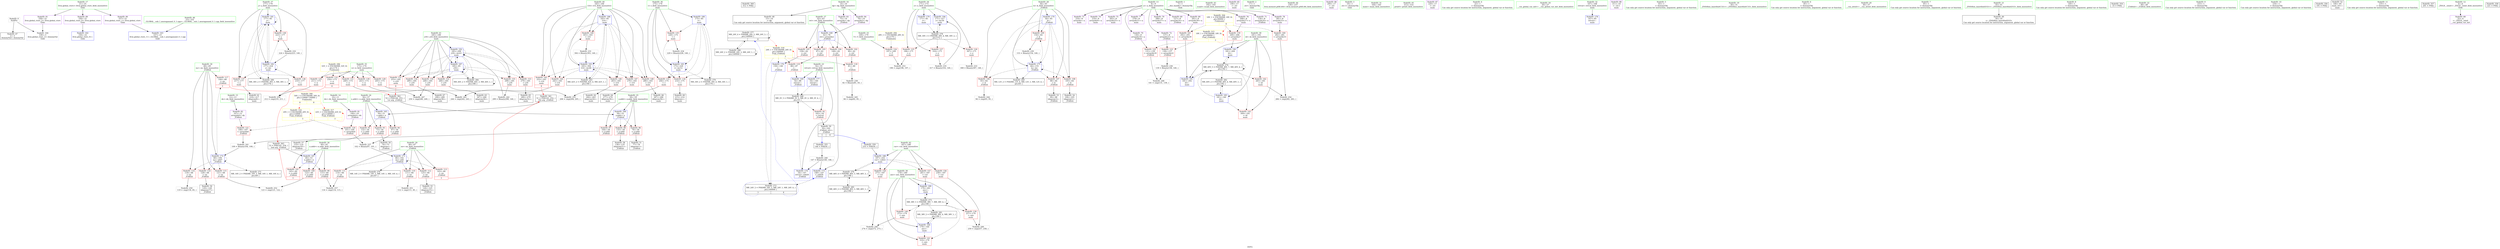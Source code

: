 digraph "SVFG" {
	label="SVFG";

	Node0x559629f77360 [shape=record,color=grey,label="{NodeID: 0\nNullPtr}"];
	Node0x559629f77360 -> Node0x559629f9c930[style=solid];
	Node0x559629f77360 -> Node0x559629fa4910[style=solid];
	Node0x559629fa5640 [shape=record,color=blue,label="{NodeID: 180\n175\<--85\ni\<--\nmain\n}"];
	Node0x559629fa5640 -> Node0x559629fa2f80[style=dashed];
	Node0x559629fa5640 -> Node0x559629fa3050[style=dashed];
	Node0x559629fa5640 -> Node0x559629fa3120[style=dashed];
	Node0x559629fa5640 -> Node0x559629fa58b0[style=dashed];
	Node0x559629fa5640 -> Node0x559629fbc320[style=dashed];
	Node0x559629f9cad0 [shape=record,color=red,label="{NodeID: 97\n104\<--58\n\<--y.addr\n_Z3dfsiii\n}"];
	Node0x559629f9cad0 -> Node0x559629faa2a0[style=solid];
	Node0x559629f7b2f0 [shape=record,color=green,label="{NodeID: 14\n10\<--11\ndx\<--dx_field_insensitive\nGlob }"];
	Node0x559629f7b2f0 -> Node0x559629f9f4f0[style=solid];
	Node0x559629fd6000 [shape=record,color=black,label="{NodeID: 360\n312 = PHI()\n}"];
	Node0x559629fbb920 [shape=record,color=black,label="{NodeID: 277\nMR_24V_4 = PHI(MR_24V_5, MR_24V_3, )\npts\{160000 \}\n|{|<s2>8}}"];
	Node0x559629fbb920 -> Node0x559629fbb920[style=dashed];
	Node0x559629fbb920 -> Node0x559629fbe620[style=dashed];
	Node0x559629fbb920:s2 -> Node0x559629fc29a0[style=dashed,color=red];
	Node0x559629fa02f0 [shape=record,color=blue,label="{NodeID: 194\n171\<--317\nz\<--inc50\nmain\n}"];
	Node0x559629fa02f0 -> Node0x559629fbbe20[style=dashed];
	Node0x559629f9d630 [shape=record,color=red,label="{NodeID: 111\n114\<--66\n\<--nx\n_Z3dfsiii\n}"];
	Node0x559629f9d630 -> Node0x559629fa1aa0[style=solid];
	Node0x559629f9ba40 [shape=record,color=green,label="{NodeID: 28\n64\<--65\nk\<--k_field_insensitive\n_Z3dfsiii\n}"];
	Node0x559629f9ba40 -> Node0x559629f9d220[style=solid];
	Node0x559629f9ba40 -> Node0x559629f9d2f0[style=solid];
	Node0x559629f9ba40 -> Node0x559629f9d3c0[style=solid];
	Node0x559629f9ba40 -> Node0x559629f9d490[style=solid];
	Node0x559629f9ba40 -> Node0x559629fa4e20[style=solid];
	Node0x559629f9ba40 -> Node0x559629fa5230[style=solid];
	Node0x559629fa2900 [shape=record,color=red,label="{NodeID: 125\n196\<--171\n\<--z\nmain\n}"];
	Node0x559629fa2900 -> Node0x559629fa14a0[style=solid];
	Node0x559629f9c520 [shape=record,color=green,label="{NodeID: 42\n187\<--188\ncur\<--cur_field_insensitive\nmain\n}"];
	Node0x559629f9c520 -> Node0x559629fa4230[style=solid];
	Node0x559629f9c520 -> Node0x559629fa4300[style=solid];
	Node0x559629f9c520 -> Node0x559629fa43d0[style=solid];
	Node0x559629f9c520 -> Node0x559629fa5cc0[style=solid];
	Node0x559629fa3460 [shape=record,color=red,label="{NodeID: 139\n257\<--179\n\<--ans\nmain\n}"];
	Node0x559629fa3460 -> Node0x559629faaea0[style=solid];
	Node0x559629f9e0a0 [shape=record,color=black,label="{NodeID: 56\n129\<--128\nidxprom17\<--\n_Z3dfsiii\n}"];
	Node0x559629fa9b20 [shape=record,color=grey,label="{NodeID: 236\n139 = Binary(138, 140, )\n}"];
	Node0x559629fa9b20 -> Node0x559629faad20[style=solid];
	Node0x559629fa3fc0 [shape=record,color=red,label="{NodeID: 153\n279\<--185\n\<--j18\nmain\n}"];
	Node0x559629fa3fc0 -> Node0x559629f9e7f0[style=solid];
	Node0x559629f9ec00 [shape=record,color=purple,label="{NodeID: 70\n130\<--8\narrayidx18\<--a\n_Z3dfsiii\n}"];
	Node0x559629f9ec00 -> Node0x559629fa2690[style=solid];
	Node0x559629fab020 [shape=record,color=grey,label="{NodeID: 250\n119 = cmp(118, 85, )\n}"];
	Node0x559629fa4bb0 [shape=record,color=blue,label="{NodeID: 167\n60\<--53\nn.addr\<--n\n_Z3dfsiii\n}"];
	Node0x559629fa4bb0 -> Node0x559629f9cc70[style=dashed];
	Node0x559629fa4bb0 -> Node0x559629f9cd40[style=dashed];
	Node0x559629fa4bb0 -> Node0x559629f9ce10[style=dashed];
	Node0x559629f9f760 [shape=record,color=purple,label="{NodeID: 84\n78\<--14\narrayidx2\<--dp\n_Z3dfsiii\n}"];
	Node0x559629f9f760 -> Node0x559629fa4c80[style=solid];
	Node0x559629f7afd0 [shape=record,color=green,label="{NodeID: 1\n7\<--1\n__dso_handle\<--dummyObj\nGlob }"];
	Node0x559629fa5710 [shape=record,color=blue,label="{NodeID: 181\n177\<--85\nj\<--\nmain\n}"];
	Node0x559629fa5710 -> Node0x559629fa31f0[style=dashed];
	Node0x559629fa5710 -> Node0x559629fa32c0[style=dashed];
	Node0x559629fa5710 -> Node0x559629fa3390[style=dashed];
	Node0x559629fa5710 -> Node0x559629fa5710[style=dashed];
	Node0x559629fa5710 -> Node0x559629fa57e0[style=dashed];
	Node0x559629fa5710 -> Node0x559629fbc820[style=dashed];
	Node0x559629f9cba0 [shape=record,color=red,label="{NodeID: 98\n135\<--58\n\<--y.addr\n_Z3dfsiii\n}"];
	Node0x559629f9cba0 -> Node0x559629f9e240[style=solid];
	Node0x559629f8f780 [shape=record,color=green,label="{NodeID: 15\n12\<--13\ndy\<--dy_field_insensitive\nGlob }"];
	Node0x559629f8f780 -> Node0x559629f9f5c0[style=solid];
	Node0x559629fd60d0 [shape=record,color=black,label="{NodeID: 361\n51 = PHI(143, 252, )\n0th arg _Z3dfsiii }"];
	Node0x559629fd60d0 -> Node0x559629fa4a10[style=solid];
	Node0x559629fbbe20 [shape=record,color=black,label="{NodeID: 278\nMR_30V_3 = PHI(MR_30V_4, MR_30V_2, )\npts\{172 \}\n}"];
	Node0x559629fbbe20 -> Node0x559629fa2900[style=dashed];
	Node0x559629fbbe20 -> Node0x559629fa29d0[style=dashed];
	Node0x559629fbbe20 -> Node0x559629fa2aa0[style=dashed];
	Node0x559629fbbe20 -> Node0x559629fa02f0[style=dashed];
	Node0x559629f9d700 [shape=record,color=red,label="{NodeID: 112\n125\<--66\n\<--nx\n_Z3dfsiii\n}"];
	Node0x559629f9d700 -> Node0x559629f9dfd0[style=solid];
	Node0x559629f9bad0 [shape=record,color=green,label="{NodeID: 29\n66\<--67\nnx\<--nx_field_insensitive\n_Z3dfsiii\n}"];
	Node0x559629f9bad0 -> Node0x559629f9d560[style=solid];
	Node0x559629f9bad0 -> Node0x559629f9d630[style=solid];
	Node0x559629f9bad0 -> Node0x559629f9d700[style=solid];
	Node0x559629f9bad0 -> Node0x559629f9d7d0[style=solid];
	Node0x559629f9bad0 -> Node0x559629fa4ef0[style=solid];
	Node0x559629fa29d0 [shape=record,color=red,label="{NodeID: 126\n307\<--171\n\<--z\nmain\n}"];
	Node0x559629fa29d0 -> Node0x559629fa96a0[style=solid];
	Node0x559629f9c5f0 [shape=record,color=green,label="{NodeID: 43\n192\<--193\nscanf\<--scanf_field_insensitive\n}"];
	Node0x559629fc1ec0 [shape=record,color=yellow,style=double,label="{NodeID: 306\n50V_1 = ENCHI(MR_50V_0)\npts\{110000 130000 \}\nFun[main]|{<s0>8|<s1>8}}"];
	Node0x559629fc1ec0:s0 -> Node0x559629fc27e0[style=dashed,color=red];
	Node0x559629fc1ec0:s1 -> Node0x559629fc28c0[style=dashed,color=red];
	Node0x559629fa3530 [shape=record,color=red,label="{NodeID: 140\n272\<--179\n\<--ans\nmain\n}"];
	Node0x559629fa3530 -> Node0x559629faaa20[style=solid];
	Node0x559629f9e170 [shape=record,color=black,label="{NodeID: 57\n133\<--132\nidxprom19\<--\n_Z3dfsiii\n}"];
	Node0x559629fa9ca0 [shape=record,color=grey,label="{NodeID: 237\n102 = Binary(97, 101, )\n}"];
	Node0x559629fa9ca0 -> Node0x559629fa4ef0[style=solid];
	Node0x559629fa4090 [shape=record,color=red,label="{NodeID: 154\n289\<--185\n\<--j18\nmain\n}"];
	Node0x559629fa4090 -> Node0x559629f9e990[style=solid];
	Node0x559629f9ecd0 [shape=record,color=purple,label="{NodeID: 71\n134\<--8\narrayidx20\<--a\n_Z3dfsiii\n}"];
	Node0x559629fa11a0 [shape=record,color=grey,label="{NodeID: 251\n112 = cmp(111, 85, )\n}"];
	Node0x559629fa4c80 [shape=record,color=blue,label="{NodeID: 168\n62\<--78\nret\<--arrayidx2\n_Z3dfsiii\n}"];
	Node0x559629fa4c80 -> Node0x559629f9cee0[style=dashed];
	Node0x559629fa4c80 -> Node0x559629f9cfb0[style=dashed];
	Node0x559629fa4c80 -> Node0x559629f9d080[style=dashed];
	Node0x559629fa4c80 -> Node0x559629f9d150[style=dashed];
	Node0x559629f9f830 [shape=record,color=purple,label="{NodeID: 85\n190\<--17\n\<--.str\nmain\n}"];
	Node0x559629f8e490 [shape=record,color=green,label="{NodeID: 2\n17\<--1\n.str\<--dummyObj\nGlob }"];
	Node0x559629fa57e0 [shape=record,color=blue,label="{NodeID: 182\n177\<--224\nj\<--inc\nmain\n}"];
	Node0x559629fa57e0 -> Node0x559629fa31f0[style=dashed];
	Node0x559629fa57e0 -> Node0x559629fa32c0[style=dashed];
	Node0x559629fa57e0 -> Node0x559629fa3390[style=dashed];
	Node0x559629fa57e0 -> Node0x559629fa5710[style=dashed];
	Node0x559629fa57e0 -> Node0x559629fa57e0[style=dashed];
	Node0x559629fa57e0 -> Node0x559629fbc820[style=dashed];
	Node0x559629f9cc70 [shape=record,color=red,label="{NodeID: 99\n115\<--60\n\<--n.addr\n_Z3dfsiii\n}"];
	Node0x559629f9cc70 -> Node0x559629fa1aa0[style=solid];
	Node0x559629f8f850 [shape=record,color=green,label="{NodeID: 16\n14\<--16\ndp\<--dp_field_insensitive\nGlob }"];
	Node0x559629f8f850 -> Node0x559629f9da20[style=solid];
	Node0x559629f8f850 -> Node0x559629f9f690[style=solid];
	Node0x559629f8f850 -> Node0x559629f9f760[style=solid];
	Node0x559629fd6310 [shape=record,color=black,label="{NodeID: 362\n52 = PHI(144, 253, )\n1st arg _Z3dfsiii }"];
	Node0x559629fd6310 -> Node0x559629fa4ae0[style=solid];
	Node0x559629fbc320 [shape=record,color=black,label="{NodeID: 279\nMR_34V_2 = PHI(MR_34V_4, MR_34V_1, )\npts\{176 \}\n}"];
	Node0x559629fbc320 -> Node0x559629fa5640[style=dashed];
	Node0x559629f9d7d0 [shape=record,color=red,label="{NodeID: 113\n143\<--66\n\<--nx\n_Z3dfsiii\n|{<s0>3}}"];
	Node0x559629f9d7d0:s0 -> Node0x559629fd60d0[style=solid,color=red];
	Node0x559629f9bb60 [shape=record,color=green,label="{NodeID: 30\n68\<--69\nny\<--ny_field_insensitive\n_Z3dfsiii\n}"];
	Node0x559629f9bb60 -> Node0x559629f9d8a0[style=solid];
	Node0x559629f9bb60 -> Node0x559629f9d970[style=solid];
	Node0x559629f9bb60 -> Node0x559629fa21b0[style=solid];
	Node0x559629f9bb60 -> Node0x559629fa2280[style=solid];
	Node0x559629f9bb60 -> Node0x559629fa4fc0[style=solid];
	Node0x559629fa2aa0 [shape=record,color=red,label="{NodeID: 127\n316\<--171\n\<--z\nmain\n}"];
	Node0x559629fa2aa0 -> Node0x559629fa99a0[style=solid];
	Node0x559629f9c6c0 [shape=record,color=green,label="{NodeID: 44\n236\<--237\nllvm.memset.p0i8.i64\<--llvm.memset.p0i8.i64_field_insensitive\n}"];
	Node0x559629fa3600 [shape=record,color=red,label="{NodeID: 141\n310\<--179\n\<--ans\nmain\n}"];
	Node0x559629f9e240 [shape=record,color=black,label="{NodeID: 58\n136\<--135\nidxprom21\<--\n_Z3dfsiii\n}"];
	Node0x559629fa9e20 [shape=record,color=grey,label="{NodeID: 238\n82 = Binary(81, 83, )\n}"];
	Node0x559629fa9e20 -> Node0x559629faa8a0[style=solid];
	Node0x559629fa4160 [shape=record,color=red,label="{NodeID: 155\n298\<--185\n\<--j18\nmain\n}"];
	Node0x559629fa4160 -> Node0x559629faa420[style=solid];
	Node0x559629f9eda0 [shape=record,color=purple,label="{NodeID: 72\n137\<--8\narrayidx22\<--a\n_Z3dfsiii\n}"];
	Node0x559629f9eda0 -> Node0x559629fa2760[style=solid];
	Node0x559629fa1320 [shape=record,color=grey,label="{NodeID: 252\n123 = cmp(121, 122, )\n}"];
	Node0x559629fa4d50 [shape=record,color=blue,label="{NodeID: 169\n54\<--88\nretval\<--\n_Z3dfsiii\n}"];
	Node0x559629fa4d50 -> Node0x559629fb8820[style=dashed];
	Node0x559629f9f900 [shape=record,color=purple,label="{NodeID: 86\n200\<--17\n\<--.str\nmain\n}"];
	Node0x559629f8e520 [shape=record,color=green,label="{NodeID: 3\n19\<--1\n.str.1\<--dummyObj\nGlob }"];
	Node0x559629fa58b0 [shape=record,color=blue,label="{NodeID: 183\n175\<--229\ni\<--inc12\nmain\n}"];
	Node0x559629fa58b0 -> Node0x559629fa2f80[style=dashed];
	Node0x559629fa58b0 -> Node0x559629fa3050[style=dashed];
	Node0x559629fa58b0 -> Node0x559629fa3120[style=dashed];
	Node0x559629fa58b0 -> Node0x559629fa58b0[style=dashed];
	Node0x559629fa58b0 -> Node0x559629fbc320[style=dashed];
	Node0x559629f9cd40 [shape=record,color=red,label="{NodeID: 100\n122\<--60\n\<--n.addr\n_Z3dfsiii\n}"];
	Node0x559629f9cd40 -> Node0x559629fa1320[style=solid];
	Node0x559629f8f920 [shape=record,color=green,label="{NodeID: 17\n21\<--25\nllvm.global_ctors\<--llvm.global_ctors_field_insensitive\nGlob }"];
	Node0x559629f8f920 -> Node0x559629f9fb70[style=solid];
	Node0x559629f8f920 -> Node0x559629f9fc40[style=solid];
	Node0x559629f8f920 -> Node0x559629f9fd10[style=solid];
	Node0x559629fd6490 [shape=record,color=black,label="{NodeID: 363\n53 = PHI(145, 254, )\n2nd arg _Z3dfsiii }"];
	Node0x559629fd6490 -> Node0x559629fa4bb0[style=solid];
	Node0x559629fbc820 [shape=record,color=black,label="{NodeID: 280\nMR_36V_2 = PHI(MR_36V_3, MR_36V_1, )\npts\{178 \}\n}"];
	Node0x559629fbc820 -> Node0x559629fa5710[style=dashed];
	Node0x559629fbc820 -> Node0x559629fbc820[style=dashed];
	Node0x559629f9d8a0 [shape=record,color=red,label="{NodeID: 114\n118\<--68\n\<--ny\n_Z3dfsiii\n}"];
	Node0x559629f9d8a0 -> Node0x559629fab020[style=solid];
	Node0x559629f9bc30 [shape=record,color=green,label="{NodeID: 31\n164\<--165\nmain\<--main_field_insensitive\n}"];
	Node0x559629fc1440 [shape=record,color=yellow,style=double,label="{NodeID: 294\n28V_1 = ENCHI(MR_28V_0)\npts\{170 \}\nFun[main]}"];
	Node0x559629fc1440 -> Node0x559629fa2830[style=dashed];
	Node0x559629fa2b70 [shape=record,color=red,label="{NodeID: 128\n205\<--173\n\<--n\nmain\n}"];
	Node0x559629fa2b70 -> Node0x559629fa17a0[style=solid];
	Node0x559629f9c790 [shape=record,color=green,label="{NodeID: 45\n313\<--314\nprintf\<--printf_field_insensitive\n}"];
	Node0x559629fa36d0 [shape=record,color=red,label="{NodeID: 142\n283\<--181\n\<--id\nmain\n}"];
	Node0x559629fa36d0 -> Node0x559629fa1620[style=solid];
	Node0x559629f9e310 [shape=record,color=black,label="{NodeID: 59\n50\<--162\n_Z3dfsiii_ret\<--\n_Z3dfsiii\n|{<s0>3|<s1>8}}"];
	Node0x559629f9e310:s0 -> Node0x559629fd5a10[style=solid,color=blue];
	Node0x559629f9e310:s1 -> Node0x559629fd5e70[style=solid,color=blue];
	Node0x559629fa9fa0 [shape=record,color=grey,label="{NodeID: 239\n155 = Binary(154, 140, )\n}"];
	Node0x559629fa9fa0 -> Node0x559629fa5230[style=solid];
	Node0x559629fa4230 [shape=record,color=red,label="{NodeID: 156\n258\<--187\n\<--cur\nmain\n}"];
	Node0x559629fa4230 -> Node0x559629faaea0[style=solid];
	Node0x559629f9ee70 [shape=record,color=purple,label="{NodeID: 73\n216\<--8\narrayidx\<--a\nmain\n}"];
	Node0x559629fa14a0 [shape=record,color=grey,label="{NodeID: 253\n198 = cmp(196, 197, )\n}"];
	Node0x559629fa4e20 [shape=record,color=blue,label="{NodeID: 170\n64\<--85\nk\<--\n_Z3dfsiii\n}"];
	Node0x559629fa4e20 -> Node0x559629f9d220[style=dashed];
	Node0x559629fa4e20 -> Node0x559629f9d2f0[style=dashed];
	Node0x559629fa4e20 -> Node0x559629f9d3c0[style=dashed];
	Node0x559629fa4e20 -> Node0x559629f9d490[style=dashed];
	Node0x559629fa4e20 -> Node0x559629fa5230[style=dashed];
	Node0x559629fa4e20 -> Node0x559629fb8d20[style=dashed];
	Node0x559629f9f9d0 [shape=record,color=purple,label="{NodeID: 87\n220\<--17\n\<--.str\nmain\n}"];
	Node0x559629f77440 [shape=record,color=green,label="{NodeID: 4\n22\<--1\n\<--dummyObj\nCan only get source location for instruction, argument, global var or function.}"];
	Node0x559629fa5980 [shape=record,color=blue,label="{NodeID: 184\n179\<--140\nans\<--\nmain\n}"];
	Node0x559629fa5980 -> Node0x559629fa3600[style=dashed];
	Node0x559629fa5980 -> Node0x559629fba120[style=dashed];
	Node0x559629fa5980 -> Node0x559629fbcd20[style=dashed];
	Node0x559629f9ce10 [shape=record,color=red,label="{NodeID: 101\n145\<--60\n\<--n.addr\n_Z3dfsiii\n|{<s0>3}}"];
	Node0x559629f9ce10:s0 -> Node0x559629fd6490[style=solid,color=red];
	Node0x559629f8f9f0 [shape=record,color=green,label="{NodeID: 18\n26\<--27\n__cxx_global_var_init\<--__cxx_global_var_init_field_insensitive\n}"];
	Node0x559629fbcd20 [shape=record,color=black,label="{NodeID: 281\nMR_38V_2 = PHI(MR_38V_4, MR_38V_1, )\npts\{180 \}\n}"];
	Node0x559629fbcd20 -> Node0x559629fa5980[style=dashed];
	Node0x559629f9d970 [shape=record,color=red,label="{NodeID: 115\n121\<--68\n\<--ny\n_Z3dfsiii\n}"];
	Node0x559629f9d970 -> Node0x559629fa1320[style=solid];
	Node0x559629f9bd00 [shape=record,color=green,label="{NodeID: 32\n167\<--168\nretval\<--retval_field_insensitive\nmain\n}"];
	Node0x559629f9bd00 -> Node0x559629fa54a0[style=solid];
	Node0x559629fa2c40 [shape=record,color=red,label="{NodeID: 129\n211\<--173\n\<--n\nmain\n}"];
	Node0x559629fa2c40 -> Node0x559629fa1920[style=solid];
	Node0x559629f9c860 [shape=record,color=green,label="{NodeID: 46\n23\<--332\n_GLOBAL__sub_I_anuraganand_0_1.cpp\<--_GLOBAL__sub_I_anuraganand_0_1.cpp_field_insensitive\n}"];
	Node0x559629f9c860 -> Node0x559629fa4810[style=solid];
	Node0x559629fa37a0 [shape=record,color=red,label="{NodeID: 143\n309\<--181\n\<--id\nmain\n}"];
	Node0x559629f9e3e0 [shape=record,color=black,label="{NodeID: 60\n215\<--214\nidxprom\<--\nmain\n}"];
	Node0x559629faa120 [shape=record,color=grey,label="{NodeID: 240\n147 = Binary(140, 146, )\n}"];
	Node0x559629faa120 -> Node0x559629fa5090[style=solid];
	Node0x559629faa120 -> Node0x559629fa5160[style=solid];
	Node0x559629fa4300 [shape=record,color=red,label="{NodeID: 157\n261\<--187\n\<--cur\nmain\n}"];
	Node0x559629fa4300 -> Node0x559629fa5d90[style=solid];
	Node0x559629f9ef40 [shape=record,color=purple,label="{NodeID: 74\n219\<--8\narrayidx9\<--a\nmain\n}"];
	Node0x559629fa1620 [shape=record,color=grey,label="{NodeID: 254\n284 = cmp(282, 283, )\n}"];
	Node0x559629fa4ef0 [shape=record,color=blue,label="{NodeID: 171\n66\<--102\nnx\<--add\n_Z3dfsiii\n}"];
	Node0x559629fa4ef0 -> Node0x559629f9d560[style=dashed];
	Node0x559629fa4ef0 -> Node0x559629f9d630[style=dashed];
	Node0x559629fa4ef0 -> Node0x559629f9d700[style=dashed];
	Node0x559629fa4ef0 -> Node0x559629f9d7d0[style=dashed];
	Node0x559629fa4ef0 -> Node0x559629fa4ef0[style=dashed];
	Node0x559629fa4ef0 -> Node0x559629fb9220[style=dashed];
	Node0x559629f9faa0 [shape=record,color=purple,label="{NodeID: 88\n311\<--19\n\<--.str.1\nmain\n}"];
	Node0x559629f774d0 [shape=record,color=green,label="{NodeID: 5\n83\<--1\n\<--dummyObj\nCan only get source location for instruction, argument, global var or function.}"];
	Node0x559629fb8820 [shape=record,color=black,label="{NodeID: 268\nMR_2V_3 = PHI(MR_2V_5, MR_2V_2, MR_2V_4, )\npts\{55 \}\n}"];
	Node0x559629fb8820 -> Node0x559629f9fe10[style=dashed];
	Node0x559629fa5a50 [shape=record,color=blue,label="{NodeID: 185\n181\<--140\nid\<--\nmain\n}"];
	Node0x559629fa5a50 -> Node0x559629fa37a0[style=dashed];
	Node0x559629fa5a50 -> Node0x559629fba620[style=dashed];
	Node0x559629fa5a50 -> Node0x559629fbd220[style=dashed];
	Node0x559629f9cee0 [shape=record,color=red,label="{NodeID: 102\n80\<--62\n\<--ret\n_Z3dfsiii\n}"];
	Node0x559629f9cee0 -> Node0x559629fa2350[style=solid];
	Node0x559629f8e6d0 [shape=record,color=green,label="{NodeID: 19\n30\<--31\n_ZNSt8ios_base4InitC1Ev\<--_ZNSt8ios_base4InitC1Ev_field_insensitive\n}"];
	Node0x559629fbd220 [shape=record,color=black,label="{NodeID: 282\nMR_40V_2 = PHI(MR_40V_4, MR_40V_1, )\npts\{182 \}\n}"];
	Node0x559629fbd220 -> Node0x559629fa5a50[style=dashed];
	Node0x559629fa21b0 [shape=record,color=red,label="{NodeID: 116\n128\<--68\n\<--ny\n_Z3dfsiii\n}"];
	Node0x559629fa21b0 -> Node0x559629f9e0a0[style=solid];
	Node0x559629f9bdd0 [shape=record,color=green,label="{NodeID: 33\n169\<--170\nT\<--T_field_insensitive\nmain\n}"];
	Node0x559629f9bdd0 -> Node0x559629fa2830[style=solid];
	Node0x559629fc1600 [shape=record,color=yellow,style=double,label="{NodeID: 296\n32V_1 = ENCHI(MR_32V_0)\npts\{174 \}\nFun[main]}"];
	Node0x559629fc1600 -> Node0x559629fa2b70[style=dashed];
	Node0x559629fc1600 -> Node0x559629fa2c40[style=dashed];
	Node0x559629fc1600 -> Node0x559629fa2d10[style=dashed];
	Node0x559629fc1600 -> Node0x559629fa2de0[style=dashed];
	Node0x559629fc1600 -> Node0x559629fa2eb0[style=dashed];
	Node0x559629fa2d10 [shape=record,color=red,label="{NodeID: 130\n243\<--173\n\<--n\nmain\n}"];
	Node0x559629fa2d10 -> Node0x559629faa5a0[style=solid];
	Node0x559629f9c930 [shape=record,color=black,label="{NodeID: 47\n2\<--3\ndummyVal\<--dummyVal\n}"];
	Node0x559629fa3870 [shape=record,color=red,label="{NodeID: 144\n242\<--183\n\<--i14\nmain\n}"];
	Node0x559629fa3870 -> Node0x559629faa5a0[style=solid];
	Node0x559629f9e4b0 [shape=record,color=black,label="{NodeID: 61\n218\<--217\nidxprom8\<--\nmain\n}"];
	Node0x559629faa2a0 [shape=record,color=grey,label="{NodeID: 241\n109 = Binary(104, 108, )\n}"];
	Node0x559629faa2a0 -> Node0x559629fa4fc0[style=solid];
	Node0x559629fa43d0 [shape=record,color=red,label="{NodeID: 158\n273\<--187\n\<--cur\nmain\n}"];
	Node0x559629fa43d0 -> Node0x559629faaa20[style=solid];
	Node0x559629f9f010 [shape=record,color=purple,label="{NodeID: 75\n265\<--8\narrayidx25\<--a\nmain\n}"];
	Node0x559629fa17a0 [shape=record,color=grey,label="{NodeID: 255\n206 = cmp(204, 205, )\n}"];
	Node0x559629fa4fc0 [shape=record,color=blue,label="{NodeID: 172\n68\<--109\nny\<--add7\n_Z3dfsiii\n}"];
	Node0x559629fa4fc0 -> Node0x559629f9d8a0[style=dashed];
	Node0x559629fa4fc0 -> Node0x559629f9d970[style=dashed];
	Node0x559629fa4fc0 -> Node0x559629fa21b0[style=dashed];
	Node0x559629fa4fc0 -> Node0x559629fa2280[style=dashed];
	Node0x559629fa4fc0 -> Node0x559629fa4fc0[style=dashed];
	Node0x559629fa4fc0 -> Node0x559629fb9720[style=dashed];
	Node0x559629f9fb70 [shape=record,color=purple,label="{NodeID: 89\n336\<--21\nllvm.global_ctors_0\<--llvm.global_ctors\nGlob }"];
	Node0x559629f9fb70 -> Node0x559629fa4710[style=solid];
	Node0x559629f77560 [shape=record,color=green,label="{NodeID: 6\n85\<--1\n\<--dummyObj\nCan only get source location for instruction, argument, global var or function.}"];
	Node0x559629fb8d20 [shape=record,color=black,label="{NodeID: 269\nMR_12V_2 = PHI(MR_12V_4, MR_12V_1, MR_12V_4, )\npts\{65 \}\n}"];
	Node0x559629fa5b20 [shape=record,color=blue,label="{NodeID: 186\n183\<--85\ni14\<--\nmain\n}"];
	Node0x559629fa5b20 -> Node0x559629fa3870[style=dashed];
	Node0x559629fa5b20 -> Node0x559629fa3940[style=dashed];
	Node0x559629fa5b20 -> Node0x559629fa3a10[style=dashed];
	Node0x559629fa5b20 -> Node0x559629fa3ae0[style=dashed];
	Node0x559629fa5b20 -> Node0x559629fa3bb0[style=dashed];
	Node0x559629fa5b20 -> Node0x559629fa3c80[style=dashed];
	Node0x559629fa5b20 -> Node0x559629fa0220[style=dashed];
	Node0x559629fa5b20 -> Node0x559629fbd720[style=dashed];
	Node0x559629f9cfb0 [shape=record,color=red,label="{NodeID: 103\n87\<--62\n\<--ret\n_Z3dfsiii\n}"];
	Node0x559629f9cfb0 -> Node0x559629fa2420[style=solid];
	Node0x559629f8e7a0 [shape=record,color=green,label="{NodeID: 20\n36\<--37\n__cxa_atexit\<--__cxa_atexit_field_insensitive\n}"];
	Node0x559629fbd720 [shape=record,color=black,label="{NodeID: 283\nMR_42V_2 = PHI(MR_42V_4, MR_42V_1, )\npts\{184 \}\n}"];
	Node0x559629fbd720 -> Node0x559629fa5b20[style=dashed];
	Node0x559629fa2280 [shape=record,color=red,label="{NodeID: 117\n144\<--68\n\<--ny\n_Z3dfsiii\n|{<s0>3}}"];
	Node0x559629fa2280:s0 -> Node0x559629fd6310[style=solid,color=red];
	Node0x559629f9bea0 [shape=record,color=green,label="{NodeID: 34\n171\<--172\nz\<--z_field_insensitive\nmain\n}"];
	Node0x559629f9bea0 -> Node0x559629fa2900[style=solid];
	Node0x559629f9bea0 -> Node0x559629fa29d0[style=solid];
	Node0x559629f9bea0 -> Node0x559629fa2aa0[style=solid];
	Node0x559629f9bea0 -> Node0x559629fa5570[style=solid];
	Node0x559629f9bea0 -> Node0x559629fa02f0[style=solid];
	Node0x559629fa2de0 [shape=record,color=red,label="{NodeID: 131\n249\<--173\n\<--n\nmain\n}"];
	Node0x559629fa2de0 -> Node0x559629faaba0[style=solid];
	Node0x559629f9da20 [shape=record,color=black,label="{NodeID: 48\n15\<--14\n\<--dp\nCan only get source location for instruction, argument, global var or function.}"];
	Node0x559629fa3940 [shape=record,color=red,label="{NodeID: 145\n252\<--183\n\<--i14\nmain\n|{<s0>8}}"];
	Node0x559629fa3940:s0 -> Node0x559629fd60d0[style=solid,color=red];
	Node0x559629f9e580 [shape=record,color=black,label="{NodeID: 62\n264\<--263\nidxprom24\<--\nmain\n}"];
	Node0x559629faa420 [shape=record,color=grey,label="{NodeID: 242\n299 = Binary(298, 140, )\n}"];
	Node0x559629faa420 -> Node0x559629fa0150[style=solid];
	Node0x559629fa44a0 [shape=record,color=red,label="{NodeID: 159\n269\<--268\n\<--arrayidx27\nmain\n}"];
	Node0x559629fa44a0 -> Node0x559629fa5e60[style=solid];
	Node0x559629f9f0e0 [shape=record,color=purple,label="{NodeID: 76\n268\<--8\narrayidx27\<--a\nmain\n}"];
	Node0x559629f9f0e0 -> Node0x559629fa44a0[style=solid];
	Node0x559629fa1920 [shape=record,color=grey,label="{NodeID: 256\n212 = cmp(210, 211, )\n}"];
	Node0x559629fa5090 [shape=record,color=blue,label="{NodeID: 173\n148\<--147\n\<--add26\n_Z3dfsiii\n}"];
	Node0x559629fa5090 -> Node0x559629fb9c20[style=dashed];
	Node0x559629f9fc40 [shape=record,color=purple,label="{NodeID: 90\n337\<--21\nllvm.global_ctors_1\<--llvm.global_ctors\nGlob }"];
	Node0x559629f9fc40 -> Node0x559629fa4810[style=solid];
	Node0x559629f7ad30 [shape=record,color=green,label="{NodeID: 7\n95\<--1\n\<--dummyObj\nCan only get source location for instruction, argument, global var or function.}"];
	Node0x559629fb9220 [shape=record,color=black,label="{NodeID: 270\nMR_14V_2 = PHI(MR_14V_3, MR_14V_1, MR_14V_4, )\npts\{67 \}\n}"];
	Node0x559629fa5bf0 [shape=record,color=blue,label="{NodeID: 187\n185\<--85\nj18\<--\nmain\n}"];
	Node0x559629fa5bf0 -> Node0x559629fa3d50[style=dashed];
	Node0x559629fa5bf0 -> Node0x559629fa3e20[style=dashed];
	Node0x559629fa5bf0 -> Node0x559629fa3ef0[style=dashed];
	Node0x559629fa5bf0 -> Node0x559629fa3fc0[style=dashed];
	Node0x559629fa5bf0 -> Node0x559629fa4090[style=dashed];
	Node0x559629fa5bf0 -> Node0x559629fa4160[style=dashed];
	Node0x559629fa5bf0 -> Node0x559629fa5bf0[style=dashed];
	Node0x559629fa5bf0 -> Node0x559629fa0150[style=dashed];
	Node0x559629fa5bf0 -> Node0x559629fbdc20[style=dashed];
	Node0x559629f9d080 [shape=record,color=red,label="{NodeID: 104\n148\<--62\n\<--ret\n_Z3dfsiii\n}"];
	Node0x559629f9d080 -> Node0x559629fa5090[style=solid];
	Node0x559629f8e870 [shape=record,color=green,label="{NodeID: 21\n35\<--41\n_ZNSt8ios_base4InitD1Ev\<--_ZNSt8ios_base4InitD1Ev_field_insensitive\n}"];
	Node0x559629f8e870 -> Node0x559629f9daf0[style=solid];
	Node0x559629fbdc20 [shape=record,color=black,label="{NodeID: 284\nMR_44V_2 = PHI(MR_44V_3, MR_44V_1, )\npts\{186 \}\n}"];
	Node0x559629fbdc20 -> Node0x559629fa5bf0[style=dashed];
	Node0x559629fbdc20 -> Node0x559629fbdc20[style=dashed];
	Node0x559629fa2350 [shape=record,color=red,label="{NodeID: 118\n81\<--80\n\<--\n_Z3dfsiii\n}"];
	Node0x559629fa2350 -> Node0x559629fa9e20[style=solid];
	Node0x559629f9bf70 [shape=record,color=green,label="{NodeID: 35\n173\<--174\nn\<--n_field_insensitive\nmain\n}"];
	Node0x559629f9bf70 -> Node0x559629fa2b70[style=solid];
	Node0x559629f9bf70 -> Node0x559629fa2c40[style=solid];
	Node0x559629f9bf70 -> Node0x559629fa2d10[style=solid];
	Node0x559629f9bf70 -> Node0x559629fa2de0[style=solid];
	Node0x559629f9bf70 -> Node0x559629fa2eb0[style=solid];
	Node0x559629fa2eb0 [shape=record,color=red,label="{NodeID: 132\n254\<--173\n\<--n\nmain\n|{<s0>8}}"];
	Node0x559629fa2eb0:s0 -> Node0x559629fd6490[style=solid,color=red];
	Node0x559629f9daf0 [shape=record,color=black,label="{NodeID: 49\n34\<--35\n\<--_ZNSt8ios_base4InitD1Ev\nCan only get source location for instruction, argument, global var or function.}"];
	Node0x559629fa3a10 [shape=record,color=red,label="{NodeID: 146\n263\<--183\n\<--i14\nmain\n}"];
	Node0x559629fa3a10 -> Node0x559629f9e580[style=solid];
	Node0x559629f9e650 [shape=record,color=black,label="{NodeID: 63\n267\<--266\nidxprom26\<--\nmain\n}"];
	Node0x559629faa5a0 [shape=record,color=grey,label="{NodeID: 243\n244 = cmp(242, 243, )\n}"];
	Node0x559629fa4570 [shape=record,color=red,label="{NodeID: 160\n282\<--281\n\<--arrayidx33\nmain\n}"];
	Node0x559629fa4570 -> Node0x559629fa1620[style=solid];
	Node0x559629f9f1b0 [shape=record,color=purple,label="{NodeID: 77\n278\<--8\narrayidx31\<--a\nmain\n}"];
	Node0x559629fa1aa0 [shape=record,color=grey,label="{NodeID: 257\n116 = cmp(114, 115, )\n}"];
	Node0x559629fa5160 [shape=record,color=blue,label="{NodeID: 174\n54\<--147\nretval\<--add26\n_Z3dfsiii\n}"];
	Node0x559629fa5160 -> Node0x559629fb8820[style=dashed];
	Node0x559629f9fd10 [shape=record,color=purple,label="{NodeID: 91\n338\<--21\nllvm.global_ctors_2\<--llvm.global_ctors\nGlob }"];
	Node0x559629f9fd10 -> Node0x559629fa4910[style=solid];
	Node0x559629f7adc0 [shape=record,color=green,label="{NodeID: 8\n140\<--1\n\<--dummyObj\nCan only get source location for instruction, argument, global var or function.}"];
	Node0x559629fd5910 [shape=record,color=black,label="{NodeID: 354\n33 = PHI()\n}"];
	Node0x559629fb9720 [shape=record,color=black,label="{NodeID: 271\nMR_16V_2 = PHI(MR_16V_3, MR_16V_1, MR_16V_4, )\npts\{69 \}\n}"];
	Node0x559629fa5cc0 [shape=record,color=blue,label="{NodeID: 188\n187\<--255\ncur\<--call22\nmain\n}"];
	Node0x559629fa5cc0 -> Node0x559629fa4230[style=dashed];
	Node0x559629fa5cc0 -> Node0x559629fa4300[style=dashed];
	Node0x559629fa5cc0 -> Node0x559629fa43d0[style=dashed];
	Node0x559629fa5cc0 -> Node0x559629fbb830[style=dashed];
	Node0x559629f9d150 [shape=record,color=red,label="{NodeID: 105\n158\<--62\n\<--ret\n_Z3dfsiii\n}"];
	Node0x559629f9d150 -> Node0x559629fa5300[style=solid];
	Node0x559629f8e940 [shape=record,color=green,label="{NodeID: 22\n48\<--49\n_Z3dfsiii\<--_Z3dfsiii_field_insensitive\n}"];
	Node0x559629fbe120 [shape=record,color=black,label="{NodeID: 285\nMR_46V_2 = PHI(MR_46V_3, MR_46V_1, )\npts\{188 \}\n}"];
	Node0x559629fbe120 -> Node0x559629fbb830[style=dashed];
	Node0x559629fbe120 -> Node0x559629fbe120[style=dashed];
	Node0x559629fa2420 [shape=record,color=red,label="{NodeID: 119\n88\<--87\n\<--\n_Z3dfsiii\n}"];
	Node0x559629fa2420 -> Node0x559629fa4d50[style=solid];
	Node0x559629f9c040 [shape=record,color=green,label="{NodeID: 36\n175\<--176\ni\<--i_field_insensitive\nmain\n}"];
	Node0x559629f9c040 -> Node0x559629fa2f80[style=solid];
	Node0x559629f9c040 -> Node0x559629fa3050[style=solid];
	Node0x559629f9c040 -> Node0x559629fa3120[style=solid];
	Node0x559629f9c040 -> Node0x559629fa5640[style=solid];
	Node0x559629f9c040 -> Node0x559629fa58b0[style=solid];
	Node0x559629fa2f80 [shape=record,color=red,label="{NodeID: 133\n204\<--175\n\<--i\nmain\n}"];
	Node0x559629fa2f80 -> Node0x559629fa17a0[style=solid];
	Node0x559629f9dbc0 [shape=record,color=black,label="{NodeID: 50\n74\<--73\nidxprom\<--\n_Z3dfsiii\n}"];
	Node0x559629fa3ae0 [shape=record,color=red,label="{NodeID: 147\n276\<--183\n\<--i14\nmain\n}"];
	Node0x559629fa3ae0 -> Node0x559629f9e720[style=solid];
	Node0x559629f9e720 [shape=record,color=black,label="{NodeID: 64\n277\<--276\nidxprom30\<--\nmain\n}"];
	Node0x559629faa720 [shape=record,color=grey,label="{NodeID: 244\n94 = cmp(93, 95, )\n}"];
	Node0x559629fa4640 [shape=record,color=red,label="{NodeID: 161\n292\<--291\n\<--arrayidx39\nmain\n}"];
	Node0x559629fa4640 -> Node0x559629fa5f30[style=solid];
	Node0x559629f9f280 [shape=record,color=purple,label="{NodeID: 78\n281\<--8\narrayidx33\<--a\nmain\n}"];
	Node0x559629f9f280 -> Node0x559629fa4570[style=solid];
	Node0x559629fa5230 [shape=record,color=blue,label="{NodeID: 175\n64\<--155\nk\<--inc\n_Z3dfsiii\n}"];
	Node0x559629fa5230 -> Node0x559629f9d220[style=dashed];
	Node0x559629fa5230 -> Node0x559629f9d2f0[style=dashed];
	Node0x559629fa5230 -> Node0x559629f9d3c0[style=dashed];
	Node0x559629fa5230 -> Node0x559629f9d490[style=dashed];
	Node0x559629fa5230 -> Node0x559629fa5230[style=dashed];
	Node0x559629fa5230 -> Node0x559629fb8d20[style=dashed];
	Node0x559629f9fe10 [shape=record,color=red,label="{NodeID: 92\n162\<--54\n\<--retval\n_Z3dfsiii\n}"];
	Node0x559629f9fe10 -> Node0x559629f9e310[style=solid];
	Node0x559629f7ae50 [shape=record,color=green,label="{NodeID: 9\n233\<--1\n\<--dummyObj\nCan only get source location for instruction, argument, global var or function.}"];
	Node0x559629fd5a10 [shape=record,color=black,label="{NodeID: 355\n146 = PHI(50, )\n}"];
	Node0x559629fd5a10 -> Node0x559629faa120[style=solid];
	Node0x559629fb9c20 [shape=record,color=black,label="{NodeID: 272\nMR_24V_2 = PHI(MR_24V_5, MR_24V_1, MR_24V_4, )\npts\{160000 \}\n|{<s0>3|<s1>8}}"];
	Node0x559629fb9c20:s0 -> Node0x559629fa5090[style=dashed,color=blue];
	Node0x559629fb9c20:s1 -> Node0x559629fbb920[style=dashed,color=blue];
	Node0x559629fa5d90 [shape=record,color=blue,label="{NodeID: 189\n179\<--261\nans\<--\nmain\n}"];
	Node0x559629fa5d90 -> Node0x559629fba120[style=dashed];
	Node0x559629f9d220 [shape=record,color=red,label="{NodeID: 106\n93\<--64\n\<--k\n_Z3dfsiii\n}"];
	Node0x559629f9d220 -> Node0x559629faa720[style=solid];
	Node0x559629f8ea10 [shape=record,color=green,label="{NodeID: 23\n54\<--55\nretval\<--retval_field_insensitive\n_Z3dfsiii\n}"];
	Node0x559629f8ea10 -> Node0x559629f9fe10[style=solid];
	Node0x559629f8ea10 -> Node0x559629fa4d50[style=solid];
	Node0x559629f8ea10 -> Node0x559629fa5160[style=solid];
	Node0x559629f8ea10 -> Node0x559629fa53d0[style=solid];
	Node0x559629fbe620 [shape=record,color=black,label="{NodeID: 286\nMR_24V_2 = PHI(MR_24V_3, MR_24V_1, )\npts\{160000 \}\n}"];
	Node0x559629fbe620 -> Node0x559629fbb920[style=dashed];
	Node0x559629fbe620 -> Node0x559629fbe620[style=dashed];
	Node0x559629fa24f0 [shape=record,color=red,label="{NodeID: 120\n101\<--100\n\<--arrayidx4\n_Z3dfsiii\n}"];
	Node0x559629fa24f0 -> Node0x559629fa9ca0[style=solid];
	Node0x559629f9c110 [shape=record,color=green,label="{NodeID: 37\n177\<--178\nj\<--j_field_insensitive\nmain\n}"];
	Node0x559629f9c110 -> Node0x559629fa31f0[style=solid];
	Node0x559629f9c110 -> Node0x559629fa32c0[style=solid];
	Node0x559629f9c110 -> Node0x559629fa3390[style=solid];
	Node0x559629f9c110 -> Node0x559629fa5710[style=solid];
	Node0x559629f9c110 -> Node0x559629fa57e0[style=solid];
	Node0x559629fa3050 [shape=record,color=red,label="{NodeID: 134\n214\<--175\n\<--i\nmain\n}"];
	Node0x559629fa3050 -> Node0x559629f9e3e0[style=solid];
	Node0x559629f9dc90 [shape=record,color=black,label="{NodeID: 51\n77\<--76\nidxprom1\<--\n_Z3dfsiii\n}"];
	Node0x559629fa93a0 [shape=record,color=grey,label="{NodeID: 231\n304 = Binary(303, 140, )\n}"];
	Node0x559629fa93a0 -> Node0x559629fa0220[style=solid];
	Node0x559629fa3bb0 [shape=record,color=red,label="{NodeID: 148\n286\<--183\n\<--i14\nmain\n}"];
	Node0x559629fa3bb0 -> Node0x559629f9e8c0[style=solid];
	Node0x559629f9e7f0 [shape=record,color=black,label="{NodeID: 65\n280\<--279\nidxprom32\<--\nmain\n}"];
	Node0x559629faa8a0 [shape=record,color=grey,label="{NodeID: 245\n84 = cmp(82, 85, )\n}"];
	Node0x559629fa4710 [shape=record,color=blue,label="{NodeID: 162\n336\<--22\nllvm.global_ctors_0\<--\nGlob }"];
	Node0x559629f9f350 [shape=record,color=purple,label="{NodeID: 79\n288\<--8\narrayidx37\<--a\nmain\n}"];
	Node0x559629fa5300 [shape=record,color=blue,label="{NodeID: 176\n158\<--140\n\<--\n_Z3dfsiii\n}"];
	Node0x559629fa5300 -> Node0x559629fb9c20[style=dashed];
	Node0x559629f9fee0 [shape=record,color=red,label="{NodeID: 93\n73\<--56\n\<--x.addr\n_Z3dfsiii\n}"];
	Node0x559629f9fee0 -> Node0x559629f9dbc0[style=solid];
	Node0x559629f7aee0 [shape=record,color=green,label="{NodeID: 10\n234\<--1\n\<--dummyObj\nCan only get source location for instruction, argument, global var or function.}"];
	Node0x559629fd5c00 [shape=record,color=black,label="{NodeID: 356\n191 = PHI()\n}"];
	Node0x559629fba120 [shape=record,color=black,label="{NodeID: 273\nMR_38V_5 = PHI(MR_38V_7, MR_38V_4, )\npts\{180 \}\n}"];
	Node0x559629fba120 -> Node0x559629fa3460[style=dashed];
	Node0x559629fba120 -> Node0x559629fa3530[style=dashed];
	Node0x559629fba120 -> Node0x559629fa3600[style=dashed];
	Node0x559629fba120 -> Node0x559629fa5d90[style=dashed];
	Node0x559629fba120 -> Node0x559629fba120[style=dashed];
	Node0x559629fba120 -> Node0x559629fbcd20[style=dashed];
	Node0x559629fa5e60 [shape=record,color=blue,label="{NodeID: 190\n181\<--269\nid\<--\nmain\n}"];
	Node0x559629fa5e60 -> Node0x559629fba620[style=dashed];
	Node0x559629f9d2f0 [shape=record,color=red,label="{NodeID: 107\n98\<--64\n\<--k\n_Z3dfsiii\n}"];
	Node0x559629f9d2f0 -> Node0x559629f9de30[style=solid];
	Node0x559629f9b800 [shape=record,color=green,label="{NodeID: 24\n56\<--57\nx.addr\<--x.addr_field_insensitive\n_Z3dfsiii\n}"];
	Node0x559629f9b800 -> Node0x559629f9fee0[style=solid];
	Node0x559629f9b800 -> Node0x559629f9ffb0[style=solid];
	Node0x559629f9b800 -> Node0x559629fa0080[style=solid];
	Node0x559629f9b800 -> Node0x559629fa4a10[style=solid];
	Node0x559629fa25c0 [shape=record,color=red,label="{NodeID: 121\n108\<--107\n\<--arrayidx6\n_Z3dfsiii\n}"];
	Node0x559629fa25c0 -> Node0x559629faa2a0[style=solid];
	Node0x559629f9c1e0 [shape=record,color=green,label="{NodeID: 38\n179\<--180\nans\<--ans_field_insensitive\nmain\n}"];
	Node0x559629f9c1e0 -> Node0x559629fa3460[style=solid];
	Node0x559629f9c1e0 -> Node0x559629fa3530[style=solid];
	Node0x559629f9c1e0 -> Node0x559629fa3600[style=solid];
	Node0x559629f9c1e0 -> Node0x559629fa5980[style=solid];
	Node0x559629f9c1e0 -> Node0x559629fa5d90[style=solid];
	Node0x559629fa3120 [shape=record,color=red,label="{NodeID: 135\n228\<--175\n\<--i\nmain\n}"];
	Node0x559629fa3120 -> Node0x559629fa9820[style=solid];
	Node0x559629f9dd60 [shape=record,color=black,label="{NodeID: 52\n166\<--85\nmain_ret\<--\nmain\n}"];
	Node0x559629fc2700 [shape=record,color=yellow,style=double,label="{NodeID: 315\n18V_1 = ENCHI(MR_18V_0)\npts\{90000 \}\nFun[_Z3dfsiii]|{|<s2>3}}"];
	Node0x559629fc2700 -> Node0x559629fa2690[style=dashed];
	Node0x559629fc2700 -> Node0x559629fa2760[style=dashed];
	Node0x559629fc2700:s2 -> Node0x559629fc2700[style=dashed,color=red];
	Node0x559629fa9520 [shape=record,color=grey,label="{NodeID: 232\n224 = Binary(223, 140, )\n}"];
	Node0x559629fa9520 -> Node0x559629fa57e0[style=solid];
	Node0x559629fa3c80 [shape=record,color=red,label="{NodeID: 149\n303\<--183\n\<--i14\nmain\n}"];
	Node0x559629fa3c80 -> Node0x559629fa93a0[style=solid];
	Node0x559629f9e8c0 [shape=record,color=black,label="{NodeID: 66\n287\<--286\nidxprom36\<--\nmain\n}"];
	Node0x559629faaa20 [shape=record,color=grey,label="{NodeID: 246\n274 = cmp(272, 273, )\n}"];
	Node0x559629fa4810 [shape=record,color=blue,label="{NodeID: 163\n337\<--23\nllvm.global_ctors_1\<--_GLOBAL__sub_I_anuraganand_0_1.cpp\nGlob }"];
	Node0x559629f9f420 [shape=record,color=purple,label="{NodeID: 80\n291\<--8\narrayidx39\<--a\nmain\n}"];
	Node0x559629f9f420 -> Node0x559629fa4640[style=solid];
	Node0x559629fa53d0 [shape=record,color=blue,label="{NodeID: 177\n54\<--140\nretval\<--\n_Z3dfsiii\n}"];
	Node0x559629fa53d0 -> Node0x559629fb8820[style=dashed];
	Node0x559629f9ffb0 [shape=record,color=red,label="{NodeID: 94\n97\<--56\n\<--x.addr\n_Z3dfsiii\n}"];
	Node0x559629f9ffb0 -> Node0x559629fa9ca0[style=solid];
	Node0x559629f7b0c0 [shape=record,color=green,label="{NodeID: 11\n235\<--1\n\<--dummyObj\nCan only get source location for instruction, argument, global var or function.}"];
	Node0x559629fd5cd0 [shape=record,color=black,label="{NodeID: 357\n201 = PHI()\n}"];
	Node0x559629fba620 [shape=record,color=black,label="{NodeID: 274\nMR_40V_5 = PHI(MR_40V_7, MR_40V_4, )\npts\{182 \}\n}"];
	Node0x559629fba620 -> Node0x559629fa36d0[style=dashed];
	Node0x559629fba620 -> Node0x559629fa37a0[style=dashed];
	Node0x559629fba620 -> Node0x559629fa5e60[style=dashed];
	Node0x559629fba620 -> Node0x559629fa5f30[style=dashed];
	Node0x559629fba620 -> Node0x559629fba620[style=dashed];
	Node0x559629fba620 -> Node0x559629fbd220[style=dashed];
	Node0x559629fa5f30 [shape=record,color=blue,label="{NodeID: 191\n181\<--292\nid\<--\nmain\n}"];
	Node0x559629fa5f30 -> Node0x559629fba620[style=dashed];
	Node0x559629f9d3c0 [shape=record,color=red,label="{NodeID: 108\n105\<--64\n\<--k\n_Z3dfsiii\n}"];
	Node0x559629f9d3c0 -> Node0x559629f9df00[style=solid];
	Node0x559629f9b890 [shape=record,color=green,label="{NodeID: 25\n58\<--59\ny.addr\<--y.addr_field_insensitive\n_Z3dfsiii\n}"];
	Node0x559629f9b890 -> Node0x559629f9ca00[style=solid];
	Node0x559629f9b890 -> Node0x559629f9cad0[style=solid];
	Node0x559629f9b890 -> Node0x559629f9cba0[style=solid];
	Node0x559629f9b890 -> Node0x559629fa4ae0[style=solid];
	Node0x559629fa2690 [shape=record,color=red,label="{NodeID: 122\n131\<--130\n\<--arrayidx18\n_Z3dfsiii\n}"];
	Node0x559629fa2690 -> Node0x559629faad20[style=solid];
	Node0x559629f9c2b0 [shape=record,color=green,label="{NodeID: 39\n181\<--182\nid\<--id_field_insensitive\nmain\n}"];
	Node0x559629f9c2b0 -> Node0x559629fa36d0[style=solid];
	Node0x559629f9c2b0 -> Node0x559629fa37a0[style=solid];
	Node0x559629f9c2b0 -> Node0x559629fa5a50[style=solid];
	Node0x559629f9c2b0 -> Node0x559629fa5e60[style=solid];
	Node0x559629f9c2b0 -> Node0x559629fa5f30[style=solid];
	Node0x559629fa31f0 [shape=record,color=red,label="{NodeID: 136\n210\<--177\n\<--j\nmain\n}"];
	Node0x559629fa31f0 -> Node0x559629fa1920[style=solid];
	Node0x559629f9de30 [shape=record,color=black,label="{NodeID: 53\n99\<--98\nidxprom3\<--\n_Z3dfsiii\n}"];
	Node0x559629fc27e0 [shape=record,color=yellow,style=double,label="{NodeID: 316\n20V_1 = ENCHI(MR_20V_0)\npts\{110000 \}\nFun[_Z3dfsiii]|{|<s1>3}}"];
	Node0x559629fc27e0 -> Node0x559629fa24f0[style=dashed];
	Node0x559629fc27e0:s1 -> Node0x559629fc27e0[style=dashed,color=red];
	Node0x559629fa96a0 [shape=record,color=grey,label="{NodeID: 233\n308 = Binary(307, 140, )\n}"];
	Node0x559629fa3d50 [shape=record,color=red,label="{NodeID: 150\n248\<--185\n\<--j18\nmain\n}"];
	Node0x559629fa3d50 -> Node0x559629faaba0[style=solid];
	Node0x559629f9e990 [shape=record,color=black,label="{NodeID: 67\n290\<--289\nidxprom38\<--\nmain\n}"];
	Node0x559629faaba0 [shape=record,color=grey,label="{NodeID: 247\n250 = cmp(248, 249, )\n}"];
	Node0x559629fa4910 [shape=record,color=blue, style = dotted,label="{NodeID: 164\n338\<--3\nllvm.global_ctors_2\<--dummyVal\nGlob }"];
	Node0x559629f9f4f0 [shape=record,color=purple,label="{NodeID: 81\n100\<--10\narrayidx4\<--dx\n_Z3dfsiii\n}"];
	Node0x559629f9f4f0 -> Node0x559629fa24f0[style=solid];
	Node0x559629fa54a0 [shape=record,color=blue,label="{NodeID: 178\n167\<--85\nretval\<--\nmain\n}"];
	Node0x559629fa0080 [shape=record,color=red,label="{NodeID: 95\n132\<--56\n\<--x.addr\n_Z3dfsiii\n}"];
	Node0x559629fa0080 -> Node0x559629f9e170[style=solid];
	Node0x559629f7b150 [shape=record,color=green,label="{NodeID: 12\n4\<--6\n_ZStL8__ioinit\<--_ZStL8__ioinit_field_insensitive\nGlob }"];
	Node0x559629f7b150 -> Node0x559629f9ea60[style=solid];
	Node0x559629fd5da0 [shape=record,color=black,label="{NodeID: 358\n221 = PHI()\n}"];
	Node0x559629fa0150 [shape=record,color=blue,label="{NodeID: 192\n185\<--299\nj18\<--inc43\nmain\n}"];
	Node0x559629fa0150 -> Node0x559629fa3d50[style=dashed];
	Node0x559629fa0150 -> Node0x559629fa3e20[style=dashed];
	Node0x559629fa0150 -> Node0x559629fa3ef0[style=dashed];
	Node0x559629fa0150 -> Node0x559629fa3fc0[style=dashed];
	Node0x559629fa0150 -> Node0x559629fa4090[style=dashed];
	Node0x559629fa0150 -> Node0x559629fa4160[style=dashed];
	Node0x559629fa0150 -> Node0x559629fa5bf0[style=dashed];
	Node0x559629fa0150 -> Node0x559629fa0150[style=dashed];
	Node0x559629fa0150 -> Node0x559629fbdc20[style=dashed];
	Node0x559629f9d490 [shape=record,color=red,label="{NodeID: 109\n154\<--64\n\<--k\n_Z3dfsiii\n}"];
	Node0x559629f9d490 -> Node0x559629fa9fa0[style=solid];
	Node0x559629f9b920 [shape=record,color=green,label="{NodeID: 26\n60\<--61\nn.addr\<--n.addr_field_insensitive\n_Z3dfsiii\n}"];
	Node0x559629f9b920 -> Node0x559629f9cc70[style=solid];
	Node0x559629f9b920 -> Node0x559629f9cd40[style=solid];
	Node0x559629f9b920 -> Node0x559629f9ce10[style=solid];
	Node0x559629f9b920 -> Node0x559629fa4bb0[style=solid];
	Node0x559629fa2760 [shape=record,color=red,label="{NodeID: 123\n138\<--137\n\<--arrayidx22\n_Z3dfsiii\n}"];
	Node0x559629fa2760 -> Node0x559629fa9b20[style=solid];
	Node0x559629f9c380 [shape=record,color=green,label="{NodeID: 40\n183\<--184\ni14\<--i14_field_insensitive\nmain\n}"];
	Node0x559629f9c380 -> Node0x559629fa3870[style=solid];
	Node0x559629f9c380 -> Node0x559629fa3940[style=solid];
	Node0x559629f9c380 -> Node0x559629fa3a10[style=solid];
	Node0x559629f9c380 -> Node0x559629fa3ae0[style=solid];
	Node0x559629f9c380 -> Node0x559629fa3bb0[style=solid];
	Node0x559629f9c380 -> Node0x559629fa3c80[style=solid];
	Node0x559629f9c380 -> Node0x559629fa5b20[style=solid];
	Node0x559629f9c380 -> Node0x559629fa0220[style=solid];
	Node0x559629fa32c0 [shape=record,color=red,label="{NodeID: 137\n217\<--177\n\<--j\nmain\n}"];
	Node0x559629fa32c0 -> Node0x559629f9e4b0[style=solid];
	Node0x559629f9df00 [shape=record,color=black,label="{NodeID: 54\n106\<--105\nidxprom5\<--\n_Z3dfsiii\n}"];
	Node0x559629fc28c0 [shape=record,color=yellow,style=double,label="{NodeID: 317\n22V_1 = ENCHI(MR_22V_0)\npts\{130000 \}\nFun[_Z3dfsiii]|{|<s1>3}}"];
	Node0x559629fc28c0 -> Node0x559629fa25c0[style=dashed];
	Node0x559629fc28c0:s1 -> Node0x559629fc28c0[style=dashed,color=red];
	Node0x559629fa9820 [shape=record,color=grey,label="{NodeID: 234\n229 = Binary(228, 140, )\n}"];
	Node0x559629fa9820 -> Node0x559629fa58b0[style=solid];
	Node0x559629fa3e20 [shape=record,color=red,label="{NodeID: 151\n253\<--185\n\<--j18\nmain\n|{<s0>8}}"];
	Node0x559629fa3e20:s0 -> Node0x559629fd6310[style=solid,color=red];
	Node0x559629f9ea60 [shape=record,color=purple,label="{NodeID: 68\n32\<--4\n\<--_ZStL8__ioinit\n__cxx_global_var_init\n}"];
	Node0x559629faad20 [shape=record,color=grey,label="{NodeID: 248\n141 = cmp(131, 139, )\n}"];
	Node0x559629fa4a10 [shape=record,color=blue,label="{NodeID: 165\n56\<--51\nx.addr\<--x\n_Z3dfsiii\n}"];
	Node0x559629fa4a10 -> Node0x559629f9fee0[style=dashed];
	Node0x559629fa4a10 -> Node0x559629f9ffb0[style=dashed];
	Node0x559629fa4a10 -> Node0x559629fa0080[style=dashed];
	Node0x559629f9f5c0 [shape=record,color=purple,label="{NodeID: 82\n107\<--12\narrayidx6\<--dy\n_Z3dfsiii\n}"];
	Node0x559629f9f5c0 -> Node0x559629fa25c0[style=solid];
	Node0x559629fa5570 [shape=record,color=blue,label="{NodeID: 179\n171\<--85\nz\<--\nmain\n}"];
	Node0x559629fa5570 -> Node0x559629fbbe20[style=dashed];
	Node0x559629f9ca00 [shape=record,color=red,label="{NodeID: 96\n76\<--58\n\<--y.addr\n_Z3dfsiii\n}"];
	Node0x559629f9ca00 -> Node0x559629f9dc90[style=solid];
	Node0x559629f7b220 [shape=record,color=green,label="{NodeID: 13\n8\<--9\na\<--a_field_insensitive\nGlob }"];
	Node0x559629f7b220 -> Node0x559629f9eb30[style=solid];
	Node0x559629f7b220 -> Node0x559629f9ec00[style=solid];
	Node0x559629f7b220 -> Node0x559629f9ecd0[style=solid];
	Node0x559629f7b220 -> Node0x559629f9eda0[style=solid];
	Node0x559629f7b220 -> Node0x559629f9ee70[style=solid];
	Node0x559629f7b220 -> Node0x559629f9ef40[style=solid];
	Node0x559629f7b220 -> Node0x559629f9f010[style=solid];
	Node0x559629f7b220 -> Node0x559629f9f0e0[style=solid];
	Node0x559629f7b220 -> Node0x559629f9f1b0[style=solid];
	Node0x559629f7b220 -> Node0x559629f9f280[style=solid];
	Node0x559629f7b220 -> Node0x559629f9f350[style=solid];
	Node0x559629f7b220 -> Node0x559629f9f420[style=solid];
	Node0x559629fd5e70 [shape=record,color=black,label="{NodeID: 359\n255 = PHI(50, )\n}"];
	Node0x559629fd5e70 -> Node0x559629fa5cc0[style=solid];
	Node0x559629fbb830 [shape=record,color=black,label="{NodeID: 276\nMR_46V_4 = PHI(MR_46V_5, MR_46V_3, )\npts\{188 \}\n}"];
	Node0x559629fbb830 -> Node0x559629fa5cc0[style=dashed];
	Node0x559629fbb830 -> Node0x559629fbb830[style=dashed];
	Node0x559629fbb830 -> Node0x559629fbe120[style=dashed];
	Node0x559629fa0220 [shape=record,color=blue,label="{NodeID: 193\n183\<--304\ni14\<--inc46\nmain\n}"];
	Node0x559629fa0220 -> Node0x559629fa3870[style=dashed];
	Node0x559629fa0220 -> Node0x559629fa3940[style=dashed];
	Node0x559629fa0220 -> Node0x559629fa3a10[style=dashed];
	Node0x559629fa0220 -> Node0x559629fa3ae0[style=dashed];
	Node0x559629fa0220 -> Node0x559629fa3bb0[style=dashed];
	Node0x559629fa0220 -> Node0x559629fa3c80[style=dashed];
	Node0x559629fa0220 -> Node0x559629fa0220[style=dashed];
	Node0x559629fa0220 -> Node0x559629fbd720[style=dashed];
	Node0x559629f9d560 [shape=record,color=red,label="{NodeID: 110\n111\<--66\n\<--nx\n_Z3dfsiii\n}"];
	Node0x559629f9d560 -> Node0x559629fa11a0[style=solid];
	Node0x559629f9b9b0 [shape=record,color=green,label="{NodeID: 27\n62\<--63\nret\<--ret_field_insensitive\n_Z3dfsiii\n}"];
	Node0x559629f9b9b0 -> Node0x559629f9cee0[style=solid];
	Node0x559629f9b9b0 -> Node0x559629f9cfb0[style=solid];
	Node0x559629f9b9b0 -> Node0x559629f9d080[style=solid];
	Node0x559629f9b9b0 -> Node0x559629f9d150[style=solid];
	Node0x559629f9b9b0 -> Node0x559629fa4c80[style=solid];
	Node0x559629fa2830 [shape=record,color=red,label="{NodeID: 124\n197\<--169\n\<--T\nmain\n}"];
	Node0x559629fa2830 -> Node0x559629fa14a0[style=solid];
	Node0x559629f9c450 [shape=record,color=green,label="{NodeID: 41\n185\<--186\nj18\<--j18_field_insensitive\nmain\n}"];
	Node0x559629f9c450 -> Node0x559629fa3d50[style=solid];
	Node0x559629f9c450 -> Node0x559629fa3e20[style=solid];
	Node0x559629f9c450 -> Node0x559629fa3ef0[style=solid];
	Node0x559629f9c450 -> Node0x559629fa3fc0[style=solid];
	Node0x559629f9c450 -> Node0x559629fa4090[style=solid];
	Node0x559629f9c450 -> Node0x559629fa4160[style=solid];
	Node0x559629f9c450 -> Node0x559629fa5bf0[style=solid];
	Node0x559629f9c450 -> Node0x559629fa0150[style=solid];
	Node0x559629fc1d00 [shape=record,color=yellow,style=double,label="{NodeID: 304\n18V_1 = ENCHI(MR_18V_0)\npts\{90000 \}\nFun[main]|{|<s3>8}}"];
	Node0x559629fc1d00 -> Node0x559629fa44a0[style=dashed];
	Node0x559629fc1d00 -> Node0x559629fa4570[style=dashed];
	Node0x559629fc1d00 -> Node0x559629fa4640[style=dashed];
	Node0x559629fc1d00:s3 -> Node0x559629fc2700[style=dashed,color=red];
	Node0x559629fa3390 [shape=record,color=red,label="{NodeID: 138\n223\<--177\n\<--j\nmain\n}"];
	Node0x559629fa3390 -> Node0x559629fa9520[style=solid];
	Node0x559629f9dfd0 [shape=record,color=black,label="{NodeID: 55\n126\<--125\nidxprom15\<--\n_Z3dfsiii\n}"];
	Node0x559629fc29a0 [shape=record,color=yellow,style=double,label="{NodeID: 318\n24V_1 = ENCHI(MR_24V_0)\npts\{160000 \}\nFun[_Z3dfsiii]|{|<s4>3}}"];
	Node0x559629fc29a0 -> Node0x559629fa2350[style=dashed];
	Node0x559629fc29a0 -> Node0x559629fa2420[style=dashed];
	Node0x559629fc29a0 -> Node0x559629fa5300[style=dashed];
	Node0x559629fc29a0 -> Node0x559629fb9c20[style=dashed];
	Node0x559629fc29a0:s4 -> Node0x559629fc29a0[style=dashed,color=red];
	Node0x559629fa99a0 [shape=record,color=grey,label="{NodeID: 235\n317 = Binary(316, 140, )\n}"];
	Node0x559629fa99a0 -> Node0x559629fa02f0[style=solid];
	Node0x559629fa3ef0 [shape=record,color=red,label="{NodeID: 152\n266\<--185\n\<--j18\nmain\n}"];
	Node0x559629fa3ef0 -> Node0x559629f9e650[style=solid];
	Node0x559629f9eb30 [shape=record,color=purple,label="{NodeID: 69\n127\<--8\narrayidx16\<--a\n_Z3dfsiii\n}"];
	Node0x559629faaea0 [shape=record,color=grey,label="{NodeID: 249\n259 = cmp(257, 258, )\n}"];
	Node0x559629fa4ae0 [shape=record,color=blue,label="{NodeID: 166\n58\<--52\ny.addr\<--y\n_Z3dfsiii\n}"];
	Node0x559629fa4ae0 -> Node0x559629f9ca00[style=dashed];
	Node0x559629fa4ae0 -> Node0x559629f9cad0[style=dashed];
	Node0x559629fa4ae0 -> Node0x559629f9cba0[style=dashed];
	Node0x559629f9f690 [shape=record,color=purple,label="{NodeID: 83\n75\<--14\narrayidx\<--dp\n_Z3dfsiii\n}"];
}
